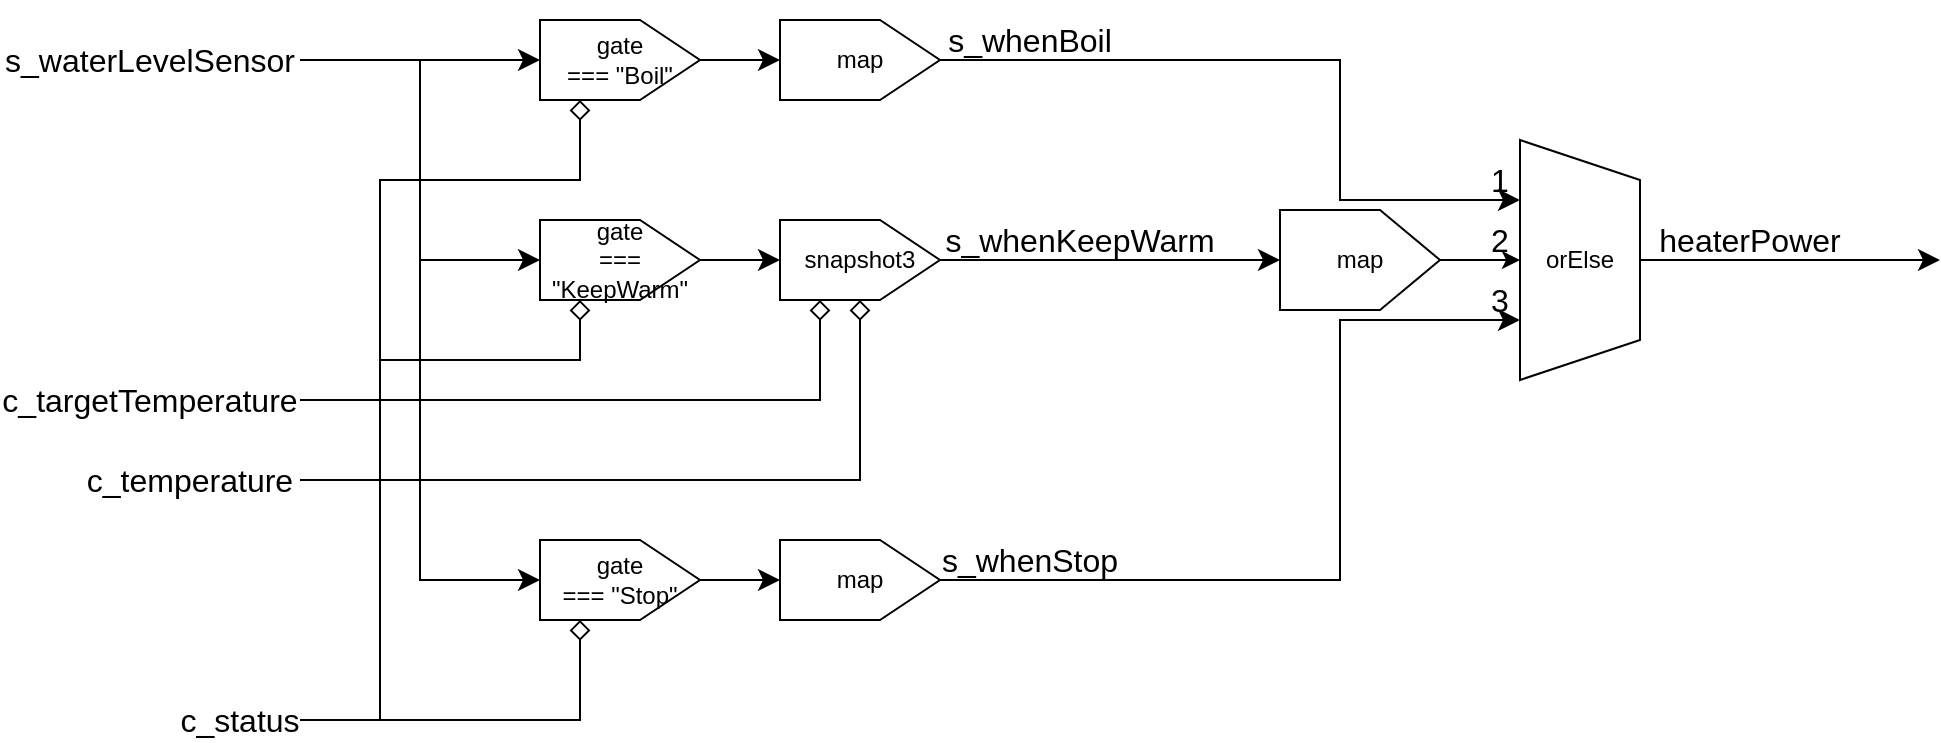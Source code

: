 <mxfile version="24.7.5">
  <diagram name="ページ1" id="isKcFVnTM-Tu-lXZOKU5">
    <mxGraphModel dx="1514" dy="1427" grid="1" gridSize="10" guides="1" tooltips="1" connect="1" arrows="1" fold="1" page="0" pageScale="1" pageWidth="827" pageHeight="1169" math="0" shadow="0">
      <root>
        <mxCell id="0" />
        <mxCell id="1" parent="0" />
        <mxCell id="53njO_6JeKhc32mmFhkr-6" style="edgeStyle=none;curved=1;rounded=0;orthogonalLoop=1;jettySize=auto;html=1;exitX=1;exitY=0.5;exitDx=0;exitDy=0;fontSize=12;startSize=8;endSize=8;" parent="1" source="53njO_6JeKhc32mmFhkr-1" target="53njO_6JeKhc32mmFhkr-5" edge="1">
          <mxGeometry relative="1" as="geometry" />
        </mxCell>
        <mxCell id="53njO_6JeKhc32mmFhkr-17" style="edgeStyle=none;curved=0;rounded=0;orthogonalLoop=1;jettySize=auto;html=1;exitX=1;exitY=0.5;exitDx=0;exitDy=0;entryX=0.5;entryY=0;entryDx=0;entryDy=0;fontSize=12;startSize=8;endSize=8;" parent="1" source="53njO_6JeKhc32mmFhkr-1" target="53njO_6JeKhc32mmFhkr-14" edge="1">
          <mxGeometry relative="1" as="geometry">
            <Array as="points">
              <mxPoint x="20" y="20" />
              <mxPoint x="20" y="120" />
            </Array>
          </mxGeometry>
        </mxCell>
        <mxCell id="oG8lvGIR9BSY4guZR5i7-7" style="edgeStyle=none;curved=0;rounded=0;orthogonalLoop=1;jettySize=auto;html=1;entryX=0.5;entryY=0;entryDx=0;entryDy=0;fontSize=12;startSize=8;endSize=8;" parent="1" source="53njO_6JeKhc32mmFhkr-1" target="oG8lvGIR9BSY4guZR5i7-5" edge="1">
          <mxGeometry relative="1" as="geometry">
            <Array as="points">
              <mxPoint x="20" y="20" />
              <mxPoint x="20" y="280" />
            </Array>
          </mxGeometry>
        </mxCell>
        <mxCell id="53njO_6JeKhc32mmFhkr-1" value="s_waterLevelSensor" style="text;html=1;align=center;verticalAlign=middle;whiteSpace=wrap;rounded=0;fontSize=16;" parent="1" vertex="1">
          <mxGeometry x="-190" y="10" width="150" height="20" as="geometry" />
        </mxCell>
        <mxCell id="oG8lvGIR9BSY4guZR5i7-13" style="edgeStyle=none;curved=0;rounded=0;orthogonalLoop=1;jettySize=auto;html=1;entryX=0;entryY=0.25;entryDx=0;entryDy=0;fontSize=12;startSize=8;endSize=8;endArrow=diamond;endFill=0;" parent="1" source="53njO_6JeKhc32mmFhkr-2" target="oG8lvGIR9BSY4guZR5i7-8" edge="1">
          <mxGeometry relative="1" as="geometry">
            <Array as="points">
              <mxPoint x="220" y="190" />
            </Array>
          </mxGeometry>
        </mxCell>
        <mxCell id="53njO_6JeKhc32mmFhkr-2" value="c_targetTemperature" style="text;html=1;align=center;verticalAlign=middle;whiteSpace=wrap;rounded=0;fontSize=16;" parent="1" vertex="1">
          <mxGeometry x="-190" y="180" width="150" height="20" as="geometry" />
        </mxCell>
        <mxCell id="53njO_6JeKhc32mmFhkr-7" style="edgeStyle=none;curved=0;rounded=0;orthogonalLoop=1;jettySize=auto;html=1;exitX=1;exitY=0.5;exitDx=0;exitDy=0;entryX=0;entryY=0.25;entryDx=0;entryDy=0;fontSize=12;startSize=8;endSize=8;endArrow=diamond;endFill=0;" parent="1" source="53njO_6JeKhc32mmFhkr-3" target="53njO_6JeKhc32mmFhkr-5" edge="1">
          <mxGeometry relative="1" as="geometry">
            <Array as="points">
              <mxPoint y="350" />
              <mxPoint y="80" />
              <mxPoint x="100" y="80" />
            </Array>
          </mxGeometry>
        </mxCell>
        <mxCell id="oG8lvGIR9BSY4guZR5i7-1" style="edgeStyle=none;curved=0;rounded=0;orthogonalLoop=1;jettySize=auto;html=1;entryX=0;entryY=0.25;entryDx=0;entryDy=0;fontSize=12;startSize=8;endSize=8;strokeColor=none;endArrow=diamond;endFill=0;" parent="1" source="53njO_6JeKhc32mmFhkr-3" target="53njO_6JeKhc32mmFhkr-14" edge="1">
          <mxGeometry relative="1" as="geometry">
            <Array as="points">
              <mxPoint x="140" y="160" />
            </Array>
          </mxGeometry>
        </mxCell>
        <mxCell id="oG8lvGIR9BSY4guZR5i7-4" style="edgeStyle=none;curved=0;rounded=0;orthogonalLoop=1;jettySize=auto;html=1;entryX=0;entryY=0.25;entryDx=0;entryDy=0;fontSize=12;startSize=8;endSize=8;endArrow=diamond;endFill=0;" parent="1" source="53njO_6JeKhc32mmFhkr-3" target="53njO_6JeKhc32mmFhkr-14" edge="1">
          <mxGeometry relative="1" as="geometry">
            <Array as="points">
              <mxPoint y="350" />
              <mxPoint y="170" />
              <mxPoint x="100" y="170" />
            </Array>
          </mxGeometry>
        </mxCell>
        <mxCell id="oG8lvGIR9BSY4guZR5i7-14" style="edgeStyle=none;curved=0;rounded=0;orthogonalLoop=1;jettySize=auto;html=1;entryX=0;entryY=0.25;entryDx=0;entryDy=0;fontSize=12;startSize=8;endSize=8;endArrow=diamond;endFill=0;" parent="1" source="53njO_6JeKhc32mmFhkr-3" target="oG8lvGIR9BSY4guZR5i7-5" edge="1">
          <mxGeometry relative="1" as="geometry">
            <Array as="points">
              <mxPoint x="100" y="350" />
            </Array>
          </mxGeometry>
        </mxCell>
        <mxCell id="53njO_6JeKhc32mmFhkr-3" value="c_status" style="text;html=1;align=center;verticalAlign=middle;whiteSpace=wrap;rounded=0;fontSize=16;" parent="1" vertex="1">
          <mxGeometry x="-100" y="340" width="60" height="20" as="geometry" />
        </mxCell>
        <mxCell id="oG8lvGIR9BSY4guZR5i7-15" style="edgeStyle=none;curved=0;rounded=0;orthogonalLoop=1;jettySize=auto;html=1;entryX=0;entryY=0.5;entryDx=0;entryDy=0;fontSize=12;startSize=8;endSize=8;endArrow=diamond;endFill=0;" parent="1" source="53njO_6JeKhc32mmFhkr-4" target="oG8lvGIR9BSY4guZR5i7-8" edge="1">
          <mxGeometry relative="1" as="geometry">
            <Array as="points">
              <mxPoint x="240" y="230" />
            </Array>
          </mxGeometry>
        </mxCell>
        <mxCell id="53njO_6JeKhc32mmFhkr-4" value="c_temperature" style="text;html=1;align=center;verticalAlign=middle;whiteSpace=wrap;rounded=0;fontSize=16;" parent="1" vertex="1">
          <mxGeometry x="-150" y="220" width="110" height="20" as="geometry" />
        </mxCell>
        <mxCell id="53njO_6JeKhc32mmFhkr-10" style="edgeStyle=none;curved=1;rounded=0;orthogonalLoop=1;jettySize=auto;html=1;fontSize=12;startSize=8;endSize=8;" parent="1" source="53njO_6JeKhc32mmFhkr-5" target="53njO_6JeKhc32mmFhkr-9" edge="1">
          <mxGeometry relative="1" as="geometry" />
        </mxCell>
        <mxCell id="53njO_6JeKhc32mmFhkr-5" value="gate&lt;div&gt;=== &quot;Boil&quot;&lt;/div&gt;" style="shape=offPageConnector;whiteSpace=wrap;html=1;direction=north;" parent="1" vertex="1">
          <mxGeometry x="80" width="80" height="40" as="geometry" />
        </mxCell>
        <mxCell id="53njO_6JeKhc32mmFhkr-13" style="edgeStyle=none;curved=0;rounded=0;orthogonalLoop=1;jettySize=auto;html=1;exitX=0.5;exitY=1;exitDx=0;exitDy=0;fontSize=12;startSize=8;endSize=8;entryX=0.25;entryY=1;entryDx=0;entryDy=0;" parent="1" source="53njO_6JeKhc32mmFhkr-9" target="oG8lvGIR9BSY4guZR5i7-24" edge="1">
          <mxGeometry relative="1" as="geometry">
            <mxPoint x="440" y="20" as="targetPoint" />
            <Array as="points">
              <mxPoint x="480" y="20" />
              <mxPoint x="480" y="90" />
            </Array>
          </mxGeometry>
        </mxCell>
        <mxCell id="53njO_6JeKhc32mmFhkr-9" value="map" style="shape=offPageConnector;whiteSpace=wrap;html=1;direction=north;" parent="1" vertex="1">
          <mxGeometry x="200" width="80" height="40" as="geometry" />
        </mxCell>
        <mxCell id="53njO_6JeKhc32mmFhkr-11" value="s_whenBoil" style="text;html=1;align=center;verticalAlign=middle;whiteSpace=wrap;rounded=0;fontSize=16;" parent="1" vertex="1">
          <mxGeometry x="280" width="90" height="20" as="geometry" />
        </mxCell>
        <mxCell id="53njO_6JeKhc32mmFhkr-12" style="edgeStyle=none;curved=1;rounded=0;orthogonalLoop=1;jettySize=auto;html=1;exitX=0.25;exitY=0;exitDx=0;exitDy=0;fontSize=12;startSize=8;endSize=8;" parent="1" source="53njO_6JeKhc32mmFhkr-11" target="53njO_6JeKhc32mmFhkr-11" edge="1">
          <mxGeometry relative="1" as="geometry" />
        </mxCell>
        <mxCell id="oG8lvGIR9BSY4guZR5i7-10" style="edgeStyle=none;curved=1;rounded=0;orthogonalLoop=1;jettySize=auto;html=1;exitX=0.5;exitY=1;exitDx=0;exitDy=0;entryX=0.5;entryY=0;entryDx=0;entryDy=0;fontSize=12;startSize=8;endSize=8;" parent="1" source="53njO_6JeKhc32mmFhkr-14" target="oG8lvGIR9BSY4guZR5i7-8" edge="1">
          <mxGeometry relative="1" as="geometry" />
        </mxCell>
        <mxCell id="53njO_6JeKhc32mmFhkr-14" value="gate&lt;div&gt;=== &quot;KeepWarm&quot;&lt;/div&gt;" style="shape=offPageConnector;whiteSpace=wrap;html=1;direction=north;" parent="1" vertex="1">
          <mxGeometry x="80" y="100" width="80" height="40" as="geometry" />
        </mxCell>
        <mxCell id="oG8lvGIR9BSY4guZR5i7-18" style="edgeStyle=none;curved=1;rounded=0;orthogonalLoop=1;jettySize=auto;html=1;fontSize=12;startSize=8;endSize=8;" parent="1" source="oG8lvGIR9BSY4guZR5i7-5" target="oG8lvGIR9BSY4guZR5i7-17" edge="1">
          <mxGeometry relative="1" as="geometry" />
        </mxCell>
        <mxCell id="oG8lvGIR9BSY4guZR5i7-5" value="gate&lt;div&gt;=== &quot;Stop&quot;&lt;/div&gt;" style="shape=offPageConnector;whiteSpace=wrap;html=1;direction=north;" parent="1" vertex="1">
          <mxGeometry x="80" y="260" width="80" height="40" as="geometry" />
        </mxCell>
        <mxCell id="oG8lvGIR9BSY4guZR5i7-29" style="edgeStyle=none;curved=1;rounded=0;orthogonalLoop=1;jettySize=auto;html=1;exitX=0.5;exitY=1;exitDx=0;exitDy=0;fontSize=12;startSize=8;endSize=8;entryX=0.5;entryY=0;entryDx=0;entryDy=0;" parent="1" source="oG8lvGIR9BSY4guZR5i7-8" target="Om_bFFswsQ-eBhEB8q4J-2" edge="1">
          <mxGeometry relative="1" as="geometry">
            <mxPoint x="440" y="120" as="targetPoint" />
          </mxGeometry>
        </mxCell>
        <mxCell id="oG8lvGIR9BSY4guZR5i7-8" value="snapshot3" style="shape=offPageConnector;whiteSpace=wrap;html=1;direction=north;" parent="1" vertex="1">
          <mxGeometry x="200" y="100" width="80" height="40" as="geometry" />
        </mxCell>
        <mxCell id="oG8lvGIR9BSY4guZR5i7-20" style="edgeStyle=none;curved=0;rounded=0;orthogonalLoop=1;jettySize=auto;html=1;fontSize=12;startSize=8;endSize=8;entryX=0.75;entryY=1;entryDx=0;entryDy=0;" parent="1" source="oG8lvGIR9BSY4guZR5i7-17" target="oG8lvGIR9BSY4guZR5i7-24" edge="1">
          <mxGeometry relative="1" as="geometry">
            <mxPoint x="440" y="280" as="targetPoint" />
            <Array as="points">
              <mxPoint x="480" y="280" />
              <mxPoint x="480" y="150" />
            </Array>
          </mxGeometry>
        </mxCell>
        <mxCell id="oG8lvGIR9BSY4guZR5i7-17" value="map" style="shape=offPageConnector;whiteSpace=wrap;html=1;direction=north;" parent="1" vertex="1">
          <mxGeometry x="200" y="260" width="80" height="40" as="geometry" />
        </mxCell>
        <mxCell id="oG8lvGIR9BSY4guZR5i7-19" value="s_whenStop" style="text;html=1;align=center;verticalAlign=middle;whiteSpace=wrap;rounded=0;fontSize=16;" parent="1" vertex="1">
          <mxGeometry x="280" y="260" width="90" height="20" as="geometry" />
        </mxCell>
        <mxCell id="oG8lvGIR9BSY4guZR5i7-11" value="s_whenKeepWarm" style="text;html=1;align=center;verticalAlign=middle;whiteSpace=wrap;rounded=0;fontSize=16;" parent="1" vertex="1">
          <mxGeometry x="280" y="100" width="140" height="20" as="geometry" />
        </mxCell>
        <mxCell id="oG8lvGIR9BSY4guZR5i7-25" style="edgeStyle=none;curved=1;rounded=0;orthogonalLoop=1;jettySize=auto;html=1;fontSize=12;startSize=8;endSize=8;" parent="1" source="oG8lvGIR9BSY4guZR5i7-24" edge="1">
          <mxGeometry relative="1" as="geometry">
            <mxPoint x="780" y="120" as="targetPoint" />
          </mxGeometry>
        </mxCell>
        <mxCell id="oG8lvGIR9BSY4guZR5i7-24" value="orElse" style="shape=trapezoid;perimeter=trapezoidPerimeter;whiteSpace=wrap;html=1;fixedSize=1;direction=south;" parent="1" vertex="1">
          <mxGeometry x="570" y="60" width="60" height="120" as="geometry" />
        </mxCell>
        <mxCell id="oG8lvGIR9BSY4guZR5i7-27" value="heaterPower" style="text;html=1;align=center;verticalAlign=middle;whiteSpace=wrap;rounded=0;fontSize=16;" parent="1" vertex="1">
          <mxGeometry x="640" y="100" width="90" height="20" as="geometry" />
        </mxCell>
        <mxCell id="oG8lvGIR9BSY4guZR5i7-30" value="1" style="text;html=1;align=center;verticalAlign=middle;whiteSpace=wrap;rounded=0;fontSize=16;" parent="1" vertex="1">
          <mxGeometry x="550" y="70" width="20" height="20" as="geometry" />
        </mxCell>
        <mxCell id="oG8lvGIR9BSY4guZR5i7-31" value="2" style="text;html=1;align=center;verticalAlign=middle;whiteSpace=wrap;rounded=0;fontSize=16;" parent="1" vertex="1">
          <mxGeometry x="550" y="100" width="20" height="20" as="geometry" />
        </mxCell>
        <mxCell id="oG8lvGIR9BSY4guZR5i7-32" value="3" style="text;html=1;align=center;verticalAlign=middle;whiteSpace=wrap;rounded=0;fontSize=16;" parent="1" vertex="1">
          <mxGeometry x="550" y="130" width="20" height="20" as="geometry" />
        </mxCell>
        <mxCell id="Om_bFFswsQ-eBhEB8q4J-5" style="edgeStyle=orthogonalEdgeStyle;rounded=0;orthogonalLoop=1;jettySize=auto;html=1;exitX=0.5;exitY=1;exitDx=0;exitDy=0;" edge="1" parent="1" source="Om_bFFswsQ-eBhEB8q4J-2" target="oG8lvGIR9BSY4guZR5i7-24">
          <mxGeometry relative="1" as="geometry" />
        </mxCell>
        <mxCell id="Om_bFFswsQ-eBhEB8q4J-2" value="map" style="shape=offPageConnector;whiteSpace=wrap;html=1;direction=north;" vertex="1" parent="1">
          <mxGeometry x="450" y="95" width="80" height="50" as="geometry" />
        </mxCell>
      </root>
    </mxGraphModel>
  </diagram>
</mxfile>
